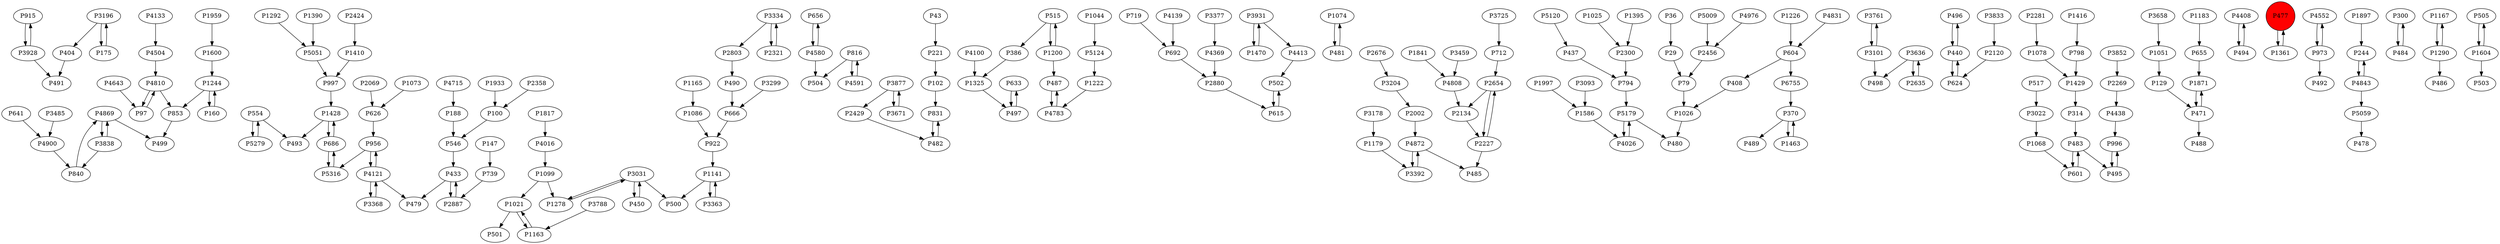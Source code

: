 digraph {
	P915 -> P3928
	P4869 -> P3838
	P1428 -> P493
	P3031 -> P1278
	P656 -> P4580
	P2803 -> P490
	P4016 -> P1099
	P4643 -> P97
	P686 -> P1428
	P831 -> P482
	P633 -> P497
	P4869 -> P499
	P502 -> P615
	P1074 -> P481
	P2654 -> P2227
	P794 -> P5179
	P188 -> P546
	P1179 -> P3392
	P221 -> P102
	P816 -> P4591
	P626 -> P956
	P3761 -> P3101
	P1586 -> P4026
	P496 -> P440
	P2269 -> P4438
	P3196 -> P404
	P1086 -> P922
	P604 -> P408
	P4438 -> P996
	P655 -> P1871
	P404 -> P491
	P1325 -> P497
	P147 -> P739
	P3833 -> P2120
	P36 -> P29
	P1099 -> P1021
	P554 -> P5279
	P3928 -> P491
	P433 -> P2887
	P483 -> P495
	P495 -> P996
	P5179 -> P480
	P3299 -> P666
	P175 -> P3196
	P2300 -> P794
	P5051 -> P997
	P816 -> P504
	P3031 -> P450
	P4408 -> P494
	P490 -> P666
	P129 -> P471
	P4808 -> P2134
	P43 -> P221
	P1226 -> P604
	P3838 -> P840
	P719 -> P692
	P477 -> P1361
	P2002 -> P4872
	P471 -> P1871
	P102 -> P831
	P4133 -> P4504
	P712 -> P2654
	P3031 -> P500
	P4139 -> P692
	P554 -> P493
	P3392 -> P4872
	P4552 -> P973
	P2654 -> P2134
	P1026 -> P480
	P1163 -> P1021
	P3377 -> P4369
	P5179 -> P4026
	P5124 -> P1222
	P3368 -> P4121
	P1841 -> P4808
	P433 -> P479
	P922 -> P1141
	P997 -> P1428
	P1141 -> P500
	P437 -> P794
	P996 -> P495
	P3788 -> P1163
	P5009 -> P2456
	P487 -> P4783
	P97 -> P4810
	P1959 -> P1600
	P4121 -> P3368
	P4121 -> P956
	P1933 -> P100
	P3101 -> P498
	P2134 -> P2227
	P4976 -> P2456
	P1361 -> P477
	P3877 -> P2429
	P2281 -> P1078
	P4831 -> P604
	P1292 -> P5051
	P1222 -> P4783
	P1183 -> P655
	P3334 -> P2803
	P739 -> P2887
	P2358 -> P100
	P1244 -> P853
	P29 -> P79
	P3877 -> P3671
	P79 -> P1026
	P3931 -> P1470
	P2227 -> P485
	P1068 -> P601
	P3636 -> P498
	P3852 -> P2269
	P601 -> P483
	P3204 -> P2002
	P244 -> P4843
	P497 -> P633
	P5279 -> P554
	P2321 -> P3334
	P4026 -> P5179
	P3196 -> P175
	P2069 -> P626
	P1021 -> P501
	P300 -> P484
	P1165 -> P1086
	P4369 -> P2880
	P973 -> P4552
	P1416 -> P798
	P3093 -> P1586
	P2227 -> P2654
	P1200 -> P515
	P1410 -> P997
	P4900 -> P840
	P1025 -> P2300
	P2887 -> P433
	P484 -> P300
	P1278 -> P3031
	P1470 -> P3931
	P1167 -> P1290
	P3725 -> P712
	P100 -> P546
	P471 -> P488
	P450 -> P3031
	P4872 -> P485
	P1073 -> P626
	P1021 -> P1163
	P2424 -> P1410
	P1429 -> P314
	P515 -> P1200
	P853 -> P499
	P370 -> P489
	P2676 -> P3204
	P370 -> P1463
	P1817 -> P4016
	P1428 -> P686
	P440 -> P496
	P1463 -> P370
	P2635 -> P3636
	P160 -> P1244
	P4591 -> P816
	P6755 -> P370
	P840 -> P4869
	P3022 -> P1068
	P1600 -> P1244
	P2880 -> P615
	P4810 -> P853
	P515 -> P386
	P1244 -> P160
	P1290 -> P486
	P973 -> P492
	P314 -> P483
	P1141 -> P3363
	P483 -> P601
	P3671 -> P3877
	P386 -> P1325
	P3931 -> P4413
	P440 -> P624
	P5120 -> P437
	P3928 -> P915
	P1897 -> P244
	P4504 -> P4810
	P517 -> P3022
	P5059 -> P478
	P1390 -> P5051
	P1044 -> P5124
	P3178 -> P1179
	P686 -> P5316
	P666 -> P922
	P604 -> P6755
	P1871 -> P471
	P505 -> P1604
	P4715 -> P188
	P3658 -> P1051
	P481 -> P1074
	P4580 -> P504
	P1604 -> P503
	P956 -> P4121
	P494 -> P4408
	P2429 -> P482
	P4810 -> P97
	P482 -> P831
	P3363 -> P1141
	P4580 -> P656
	P1078 -> P1429
	P2456 -> P79
	P3485 -> P4900
	P692 -> P2880
	P4121 -> P479
	P4783 -> P487
	P641 -> P4900
	P624 -> P440
	P2120 -> P624
	P3838 -> P4869
	P408 -> P1026
	P1997 -> P1586
	P1051 -> P129
	P615 -> P502
	P4843 -> P5059
	P3459 -> P4808
	P4843 -> P244
	P3334 -> P2321
	P4100 -> P1325
	P5316 -> P686
	P1099 -> P1278
	P546 -> P433
	P3101 -> P3761
	P1200 -> P487
	P4413 -> P502
	P798 -> P1429
	P4872 -> P3392
	P956 -> P5316
	P1395 -> P2300
	P1290 -> P1167
	P1604 -> P505
	P3636 -> P2635
	P477 [shape=circle]
	P477 [style=filled]
	P477 [fillcolor=red]
}